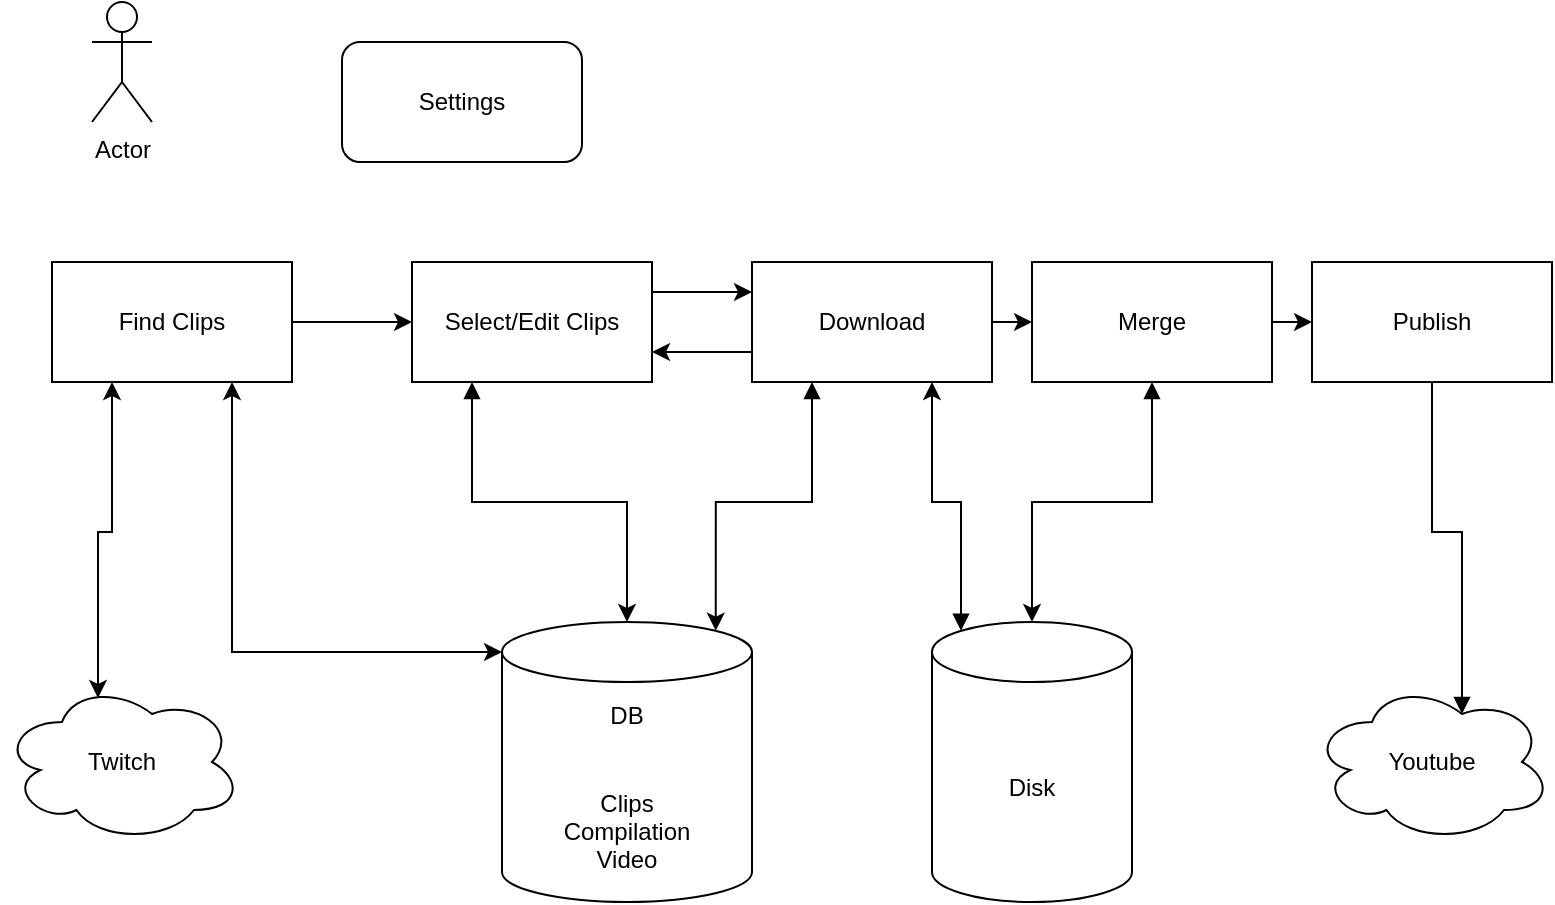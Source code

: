 <mxfile version="20.1.1" type="github"><diagram id="FgqPtQi53YocE_1G1Zvb" name="Page-1"><mxGraphModel dx="1422" dy="698" grid="1" gridSize="10" guides="1" tooltips="1" connect="1" arrows="1" fold="1" page="1" pageScale="1" pageWidth="850" pageHeight="1100" math="0" shadow="0"><root><mxCell id="0"/><mxCell id="1" parent="0"/><mxCell id="RrfpYRBEcJB2JMtBpo1n-17" style="rounded=0;orthogonalLoop=1;jettySize=auto;html=1;exitX=0.5;exitY=0;exitDx=0;exitDy=0;exitPerimeter=0;entryX=0.25;entryY=1;entryDx=0;entryDy=0;strokeColor=default;endArrow=block;endFill=1;startArrow=classic;startFill=1;edgeStyle=orthogonalEdgeStyle;" edge="1" parent="1" source="RrfpYRBEcJB2JMtBpo1n-2" target="RrfpYRBEcJB2JMtBpo1n-8"><mxGeometry relative="1" as="geometry"/></mxCell><mxCell id="RrfpYRBEcJB2JMtBpo1n-21" style="edgeStyle=orthogonalEdgeStyle;rounded=0;orthogonalLoop=1;jettySize=auto;html=1;exitX=0.855;exitY=0;exitDx=0;exitDy=4.35;exitPerimeter=0;entryX=0.25;entryY=1;entryDx=0;entryDy=0;startArrow=classic;startFill=1;endArrow=block;endFill=1;strokeColor=default;" edge="1" parent="1" source="RrfpYRBEcJB2JMtBpo1n-2" target="RrfpYRBEcJB2JMtBpo1n-10"><mxGeometry relative="1" as="geometry"/></mxCell><mxCell id="RrfpYRBEcJB2JMtBpo1n-2" value="&lt;div&gt;DB&lt;/div&gt;&lt;div&gt;&lt;br&gt;&lt;/div&gt;&lt;div&gt;&lt;br&gt;&lt;/div&gt;&lt;div&gt;Clips&lt;/div&gt;&lt;div&gt;Compilation&lt;/div&gt;&lt;div&gt;Video&lt;br&gt;&lt;/div&gt;" style="shape=cylinder3;whiteSpace=wrap;html=1;boundedLbl=1;backgroundOutline=1;size=15;" vertex="1" parent="1"><mxGeometry x="255" y="400" width="125" height="140" as="geometry"/></mxCell><mxCell id="RrfpYRBEcJB2JMtBpo1n-3" value="Actor" style="shape=umlActor;verticalLabelPosition=bottom;verticalAlign=top;html=1;outlineConnect=0;" vertex="1" parent="1"><mxGeometry x="50" y="90" width="30" height="60" as="geometry"/></mxCell><mxCell id="RrfpYRBEcJB2JMtBpo1n-26" style="edgeStyle=orthogonalEdgeStyle;rounded=0;orthogonalLoop=1;jettySize=auto;html=1;exitX=1;exitY=0.5;exitDx=0;exitDy=0;entryX=0;entryY=0.5;entryDx=0;entryDy=0;startArrow=none;startFill=0;endArrow=classic;endFill=1;strokeColor=default;" edge="1" parent="1" source="RrfpYRBEcJB2JMtBpo1n-7" target="RrfpYRBEcJB2JMtBpo1n-8"><mxGeometry relative="1" as="geometry"/></mxCell><mxCell id="RrfpYRBEcJB2JMtBpo1n-32" style="edgeStyle=orthogonalEdgeStyle;rounded=0;orthogonalLoop=1;jettySize=auto;html=1;exitX=0.75;exitY=1;exitDx=0;exitDy=0;entryX=0;entryY=0;entryDx=0;entryDy=15;entryPerimeter=0;startArrow=classic;startFill=1;endArrow=classic;endFill=1;strokeColor=default;" edge="1" parent="1" source="RrfpYRBEcJB2JMtBpo1n-7" target="RrfpYRBEcJB2JMtBpo1n-2"><mxGeometry relative="1" as="geometry"/></mxCell><mxCell id="RrfpYRBEcJB2JMtBpo1n-7" value="&lt;div&gt;Find Clips&lt;/div&gt;" style="rounded=0;whiteSpace=wrap;html=1;" vertex="1" parent="1"><mxGeometry x="30" y="220" width="120" height="60" as="geometry"/></mxCell><mxCell id="RrfpYRBEcJB2JMtBpo1n-27" style="edgeStyle=orthogonalEdgeStyle;rounded=0;orthogonalLoop=1;jettySize=auto;html=1;exitX=1;exitY=0.25;exitDx=0;exitDy=0;entryX=0;entryY=0.25;entryDx=0;entryDy=0;startArrow=none;startFill=0;endArrow=classic;endFill=1;strokeColor=default;" edge="1" parent="1" source="RrfpYRBEcJB2JMtBpo1n-8" target="RrfpYRBEcJB2JMtBpo1n-10"><mxGeometry relative="1" as="geometry"/></mxCell><mxCell id="RrfpYRBEcJB2JMtBpo1n-8" value="&lt;div&gt;Select/Edit Clips&lt;/div&gt;" style="rounded=0;whiteSpace=wrap;html=1;" vertex="1" parent="1"><mxGeometry x="210" y="220" width="120" height="60" as="geometry"/></mxCell><mxCell id="RrfpYRBEcJB2JMtBpo1n-9" value="&lt;div&gt;Settings&lt;/div&gt;" style="rounded=1;whiteSpace=wrap;html=1;" vertex="1" parent="1"><mxGeometry x="175" y="110" width="120" height="60" as="geometry"/></mxCell><mxCell id="RrfpYRBEcJB2JMtBpo1n-23" style="edgeStyle=orthogonalEdgeStyle;rounded=0;orthogonalLoop=1;jettySize=auto;html=1;exitX=0.75;exitY=1;exitDx=0;exitDy=0;entryX=0.145;entryY=0;entryDx=0;entryDy=4.35;entryPerimeter=0;startArrow=classic;startFill=1;endArrow=block;endFill=1;strokeColor=default;" edge="1" parent="1" source="RrfpYRBEcJB2JMtBpo1n-10" target="RrfpYRBEcJB2JMtBpo1n-22"><mxGeometry relative="1" as="geometry"/></mxCell><mxCell id="RrfpYRBEcJB2JMtBpo1n-28" style="edgeStyle=orthogonalEdgeStyle;rounded=0;orthogonalLoop=1;jettySize=auto;html=1;exitX=0;exitY=0.75;exitDx=0;exitDy=0;entryX=1;entryY=0.75;entryDx=0;entryDy=0;startArrow=none;startFill=0;endArrow=classic;endFill=1;strokeColor=default;" edge="1" parent="1" source="RrfpYRBEcJB2JMtBpo1n-10" target="RrfpYRBEcJB2JMtBpo1n-8"><mxGeometry relative="1" as="geometry"/></mxCell><mxCell id="RrfpYRBEcJB2JMtBpo1n-29" style="edgeStyle=orthogonalEdgeStyle;rounded=0;orthogonalLoop=1;jettySize=auto;html=1;exitX=1;exitY=0.5;exitDx=0;exitDy=0;entryX=0;entryY=0.5;entryDx=0;entryDy=0;startArrow=none;startFill=0;endArrow=classic;endFill=1;strokeColor=default;" edge="1" parent="1" source="RrfpYRBEcJB2JMtBpo1n-10" target="RrfpYRBEcJB2JMtBpo1n-19"><mxGeometry relative="1" as="geometry"/></mxCell><mxCell id="RrfpYRBEcJB2JMtBpo1n-10" value="Download" style="rounded=0;whiteSpace=wrap;html=1;" vertex="1" parent="1"><mxGeometry x="380" y="220" width="120" height="60" as="geometry"/></mxCell><mxCell id="RrfpYRBEcJB2JMtBpo1n-15" style="edgeStyle=orthogonalEdgeStyle;rounded=0;orthogonalLoop=1;jettySize=auto;html=1;exitX=0.4;exitY=0.1;exitDx=0;exitDy=0;exitPerimeter=0;entryX=0.25;entryY=1;entryDx=0;entryDy=0;startArrow=classic;startFill=1;" edge="1" parent="1" source="RrfpYRBEcJB2JMtBpo1n-11" target="RrfpYRBEcJB2JMtBpo1n-7"><mxGeometry relative="1" as="geometry"><mxPoint x="55" y="376" as="sourcePoint"/></mxGeometry></mxCell><mxCell id="RrfpYRBEcJB2JMtBpo1n-11" value="Twitch" style="ellipse;shape=cloud;whiteSpace=wrap;html=1;" vertex="1" parent="1"><mxGeometry x="5" y="430" width="120" height="80" as="geometry"/></mxCell><mxCell id="RrfpYRBEcJB2JMtBpo1n-12" value="&lt;div&gt;Youtube&lt;/div&gt;" style="ellipse;shape=cloud;whiteSpace=wrap;html=1;" vertex="1" parent="1"><mxGeometry x="660" y="430" width="120" height="80" as="geometry"/></mxCell><mxCell id="RrfpYRBEcJB2JMtBpo1n-25" style="edgeStyle=orthogonalEdgeStyle;rounded=0;orthogonalLoop=1;jettySize=auto;html=1;exitX=0.5;exitY=1;exitDx=0;exitDy=0;entryX=0.625;entryY=0.2;entryDx=0;entryDy=0;entryPerimeter=0;startArrow=none;startFill=0;endArrow=block;endFill=1;strokeColor=default;" edge="1" parent="1" source="RrfpYRBEcJB2JMtBpo1n-13" target="RrfpYRBEcJB2JMtBpo1n-12"><mxGeometry relative="1" as="geometry"/></mxCell><mxCell id="RrfpYRBEcJB2JMtBpo1n-13" value="Publish" style="rounded=0;whiteSpace=wrap;html=1;" vertex="1" parent="1"><mxGeometry x="660" y="220" width="120" height="60" as="geometry"/></mxCell><mxCell id="RrfpYRBEcJB2JMtBpo1n-30" style="edgeStyle=orthogonalEdgeStyle;rounded=0;orthogonalLoop=1;jettySize=auto;html=1;exitX=1;exitY=0.5;exitDx=0;exitDy=0;entryX=0;entryY=0.5;entryDx=0;entryDy=0;startArrow=none;startFill=0;endArrow=classic;endFill=1;strokeColor=default;" edge="1" parent="1" source="RrfpYRBEcJB2JMtBpo1n-19" target="RrfpYRBEcJB2JMtBpo1n-13"><mxGeometry relative="1" as="geometry"/></mxCell><mxCell id="RrfpYRBEcJB2JMtBpo1n-19" value="Merge" style="rounded=0;whiteSpace=wrap;html=1;" vertex="1" parent="1"><mxGeometry x="520" y="220" width="120" height="60" as="geometry"/></mxCell><mxCell id="RrfpYRBEcJB2JMtBpo1n-24" style="edgeStyle=orthogonalEdgeStyle;rounded=0;orthogonalLoop=1;jettySize=auto;html=1;exitX=0.5;exitY=0;exitDx=0;exitDy=0;exitPerimeter=0;entryX=0.5;entryY=1;entryDx=0;entryDy=0;startArrow=classic;startFill=1;endArrow=block;endFill=1;strokeColor=default;" edge="1" parent="1" source="RrfpYRBEcJB2JMtBpo1n-22" target="RrfpYRBEcJB2JMtBpo1n-19"><mxGeometry relative="1" as="geometry"/></mxCell><mxCell id="RrfpYRBEcJB2JMtBpo1n-22" value="Disk" style="shape=cylinder3;whiteSpace=wrap;html=1;boundedLbl=1;backgroundOutline=1;size=15;" vertex="1" parent="1"><mxGeometry x="470" y="400" width="100" height="140" as="geometry"/></mxCell></root></mxGraphModel></diagram></mxfile>